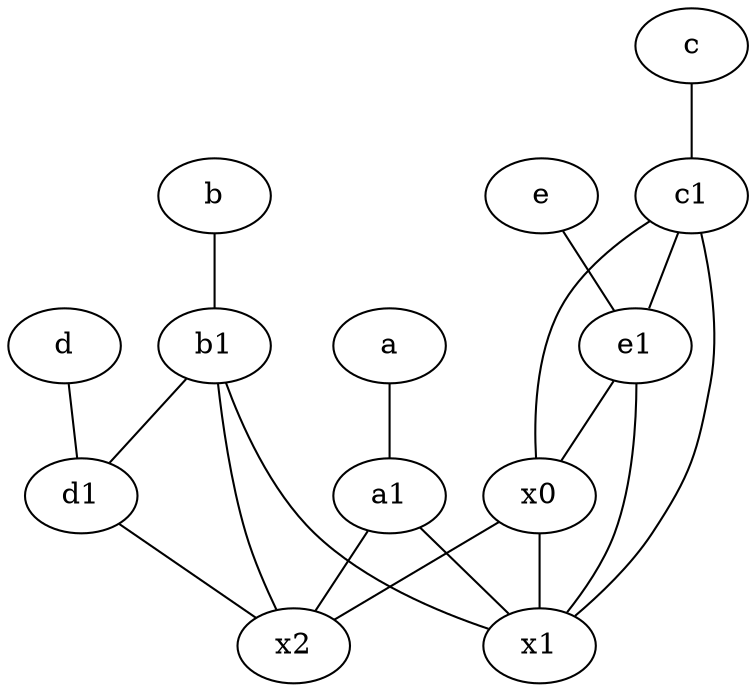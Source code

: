 graph {
	node [labelfontsize=50]
	x2 [labelfontsize=50]
	a [labelfontsize=50 pos="8,2!"]
	d1 [labelfontsize=50 pos="3,5!"]
	x1 [labelfontsize=50]
	a1 [labelfontsize=50 pos="8,3!"]
	c1 [labelfontsize=50 pos="4.5,3!"]
	c [labelfontsize=50 pos="4.5,2!"]
	b1 [labelfontsize=50 pos="9,4!"]
	e [labelfontsize=50 pos="7,9!"]
	d [labelfontsize=50 pos="2,5!"]
	b [labelfontsize=50 pos="10,4!"]
	x0 [labelfontsize=50]
	e1 [labelfontsize=50 pos="7,7!"]
	c -- c1
	b1 -- x2
	a1 -- x2
	x0 -- x1
	b1 -- d1
	c1 -- x0
	c1 -- x1
	e -- e1
	a -- a1
	d -- d1
	b1 -- x1
	x0 -- x2
	a1 -- x1
	c1 -- e1
	d1 -- x2
	e1 -- x1
	b -- b1
	e1 -- x0
}

